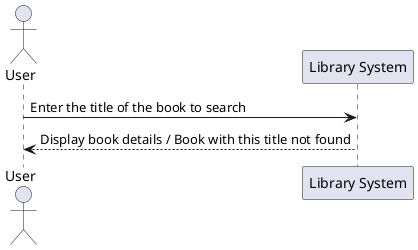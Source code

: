 @startuml
actor User
participant "Library System" as LS
User -> LS: Enter the title of the book to search
LS --> User: Display book details / Book with this title not found
@enduml















Old version
@startuml
actor User
participant "LibrarySystem" as LibrarySystem

activate User
User -> LibrarySystem: Asks to find a book
activate Librarysystem

LibrarySystem -> LibrarySystem: Enter the title of the book
alt (Book found?) then (Yes)
     LibrarySystem -> User: Show book information
else (No)
     Librarysystem -> User: Show message "Book not found"
end

deactivate Librarysystem
deactivate User
@enduml



@startuml
actor Gebruiker
participant "Bibliotheeksysteem" as Bibliotheeksysteem

activate Gebruiker
Gebruiker -> Bibliotheeksysteem: Vraagt om een boek te zoeken
activate Bibliotheeksysteem

Bibliotheeksysteem -> Bibliotheeksysteem: Voer de titel van het boek in
alt (Boek gevonden?) then (Ja)
    Bibliotheeksysteem -> Gebruiker: Toon boekinformatie
else (Nee)
    Bibliotheeksysteem -> Gebruiker: Toon bericht "Boek niet gevonden"
end

deactivate Bibliotheeksysteem
deactivate Gebruiker
@enduml


